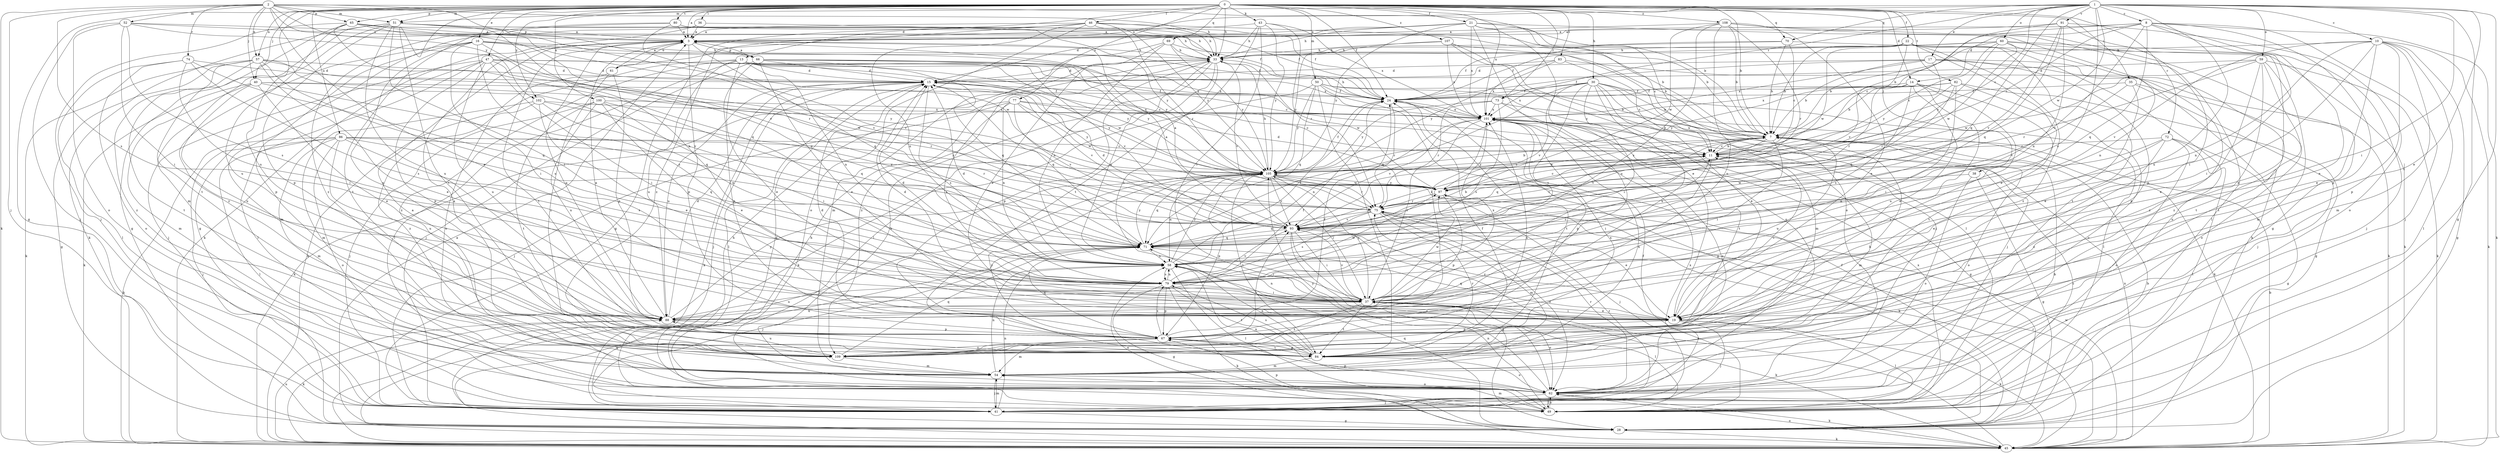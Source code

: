 strict digraph  {
0;
1;
2;
3;
7;
8;
10;
11;
13;
14;
15;
16;
17;
19;
21;
22;
24;
28;
30;
33;
35;
36;
37;
38;
40;
41;
43;
45;
46;
47;
49;
50;
51;
52;
54;
57;
58;
59;
60;
61;
62;
65;
66;
67;
69;
70;
71;
72;
73;
74;
75;
77;
79;
80;
82;
83;
84;
86;
88;
91;
93;
97;
100;
101;
102;
105;
107;
108;
109;
0 -> 3  [label=a];
0 -> 7  [label=b];
0 -> 13  [label=d];
0 -> 14  [label=d];
0 -> 16  [label=e];
0 -> 21  [label=f];
0 -> 22  [label=f];
0 -> 24  [label=f];
0 -> 28  [label=g];
0 -> 30  [label=h];
0 -> 33  [label=h];
0 -> 35  [label=i];
0 -> 36  [label=i];
0 -> 38  [label=j];
0 -> 40  [label=j];
0 -> 43  [label=k];
0 -> 46  [label=l];
0 -> 47  [label=l];
0 -> 50  [label=m];
0 -> 51  [label=m];
0 -> 57  [label=n];
0 -> 65  [label=p];
0 -> 69  [label=q];
0 -> 70  [label=q];
0 -> 72  [label=r];
0 -> 73  [label=r];
0 -> 77  [label=s];
0 -> 80  [label=t];
0 -> 82  [label=t];
0 -> 83  [label=t];
0 -> 84  [label=t];
0 -> 86  [label=u];
0 -> 88  [label=u];
0 -> 100  [label=x];
0 -> 101  [label=x];
0 -> 102  [label=y];
0 -> 107  [label=z];
0 -> 108  [label=z];
1 -> 8  [label=c];
1 -> 10  [label=c];
1 -> 11  [label=c];
1 -> 17  [label=e];
1 -> 19  [label=e];
1 -> 28  [label=g];
1 -> 37  [label=i];
1 -> 49  [label=l];
1 -> 51  [label=m];
1 -> 59  [label=o];
1 -> 60  [label=o];
1 -> 61  [label=o];
1 -> 70  [label=q];
1 -> 71  [label=q];
1 -> 73  [label=r];
1 -> 79  [label=s];
1 -> 88  [label=u];
1 -> 91  [label=v];
1 -> 97  [label=w];
2 -> 7  [label=b];
2 -> 19  [label=e];
2 -> 33  [label=h];
2 -> 40  [label=j];
2 -> 41  [label=j];
2 -> 45  [label=k];
2 -> 51  [label=m];
2 -> 52  [label=m];
2 -> 57  [label=n];
2 -> 65  [label=p];
2 -> 66  [label=p];
2 -> 74  [label=r];
2 -> 79  [label=s];
2 -> 93  [label=v];
2 -> 102  [label=y];
3 -> 33  [label=h];
3 -> 61  [label=o];
3 -> 66  [label=p];
3 -> 67  [label=p];
3 -> 71  [label=q];
3 -> 84  [label=t];
3 -> 88  [label=u];
7 -> 11  [label=c];
7 -> 37  [label=i];
7 -> 62  [label=o];
7 -> 71  [label=q];
7 -> 88  [label=u];
7 -> 93  [label=v];
7 -> 97  [label=w];
7 -> 101  [label=x];
8 -> 3  [label=a];
8 -> 7  [label=b];
8 -> 11  [label=c];
8 -> 14  [label=d];
8 -> 19  [label=e];
8 -> 37  [label=i];
8 -> 41  [label=j];
8 -> 45  [label=k];
8 -> 67  [label=p];
8 -> 71  [label=q];
8 -> 93  [label=v];
10 -> 19  [label=e];
10 -> 28  [label=g];
10 -> 33  [label=h];
10 -> 37  [label=i];
10 -> 45  [label=k];
10 -> 49  [label=l];
10 -> 54  [label=m];
10 -> 58  [label=n];
10 -> 67  [label=p];
10 -> 93  [label=v];
11 -> 7  [label=b];
11 -> 37  [label=i];
11 -> 54  [label=m];
11 -> 93  [label=v];
11 -> 105  [label=y];
13 -> 11  [label=c];
13 -> 15  [label=d];
13 -> 19  [label=e];
13 -> 45  [label=k];
13 -> 49  [label=l];
13 -> 58  [label=n];
13 -> 88  [label=u];
13 -> 97  [label=w];
13 -> 101  [label=x];
13 -> 105  [label=y];
13 -> 109  [label=z];
14 -> 7  [label=b];
14 -> 19  [label=e];
14 -> 24  [label=f];
14 -> 75  [label=r];
14 -> 79  [label=s];
14 -> 84  [label=t];
14 -> 88  [label=u];
14 -> 109  [label=z];
15 -> 24  [label=f];
15 -> 41  [label=j];
15 -> 45  [label=k];
15 -> 49  [label=l];
15 -> 71  [label=q];
15 -> 79  [label=s];
15 -> 88  [label=u];
15 -> 93  [label=v];
15 -> 105  [label=y];
16 -> 24  [label=f];
16 -> 33  [label=h];
16 -> 37  [label=i];
16 -> 67  [label=p];
16 -> 71  [label=q];
16 -> 79  [label=s];
16 -> 88  [label=u];
16 -> 105  [label=y];
16 -> 109  [label=z];
17 -> 7  [label=b];
17 -> 15  [label=d];
17 -> 24  [label=f];
17 -> 67  [label=p];
17 -> 84  [label=t];
17 -> 101  [label=x];
17 -> 105  [label=y];
17 -> 109  [label=z];
19 -> 11  [label=c];
19 -> 37  [label=i];
19 -> 41  [label=j];
19 -> 45  [label=k];
19 -> 49  [label=l];
19 -> 67  [label=p];
19 -> 71  [label=q];
19 -> 93  [label=v];
21 -> 3  [label=a];
21 -> 11  [label=c];
21 -> 15  [label=d];
21 -> 19  [label=e];
21 -> 33  [label=h];
21 -> 45  [label=k];
21 -> 62  [label=o];
21 -> 88  [label=u];
21 -> 101  [label=x];
21 -> 105  [label=y];
22 -> 7  [label=b];
22 -> 19  [label=e];
22 -> 33  [label=h];
22 -> 62  [label=o];
22 -> 84  [label=t];
22 -> 93  [label=v];
22 -> 97  [label=w];
22 -> 109  [label=z];
24 -> 33  [label=h];
24 -> 75  [label=r];
24 -> 84  [label=t];
24 -> 101  [label=x];
28 -> 3  [label=a];
28 -> 7  [label=b];
28 -> 24  [label=f];
28 -> 45  [label=k];
28 -> 58  [label=n];
28 -> 71  [label=q];
30 -> 7  [label=b];
30 -> 19  [label=e];
30 -> 24  [label=f];
30 -> 37  [label=i];
30 -> 41  [label=j];
30 -> 49  [label=l];
30 -> 54  [label=m];
30 -> 71  [label=q];
30 -> 79  [label=s];
30 -> 88  [label=u];
30 -> 93  [label=v];
30 -> 101  [label=x];
33 -> 15  [label=d];
33 -> 37  [label=i];
33 -> 49  [label=l];
33 -> 58  [label=n];
33 -> 67  [label=p];
33 -> 93  [label=v];
33 -> 97  [label=w];
33 -> 109  [label=z];
35 -> 19  [label=e];
35 -> 24  [label=f];
35 -> 41  [label=j];
35 -> 62  [label=o];
35 -> 93  [label=v];
36 -> 3  [label=a];
36 -> 28  [label=g];
36 -> 33  [label=h];
36 -> 45  [label=k];
37 -> 15  [label=d];
37 -> 19  [label=e];
37 -> 45  [label=k];
37 -> 49  [label=l];
37 -> 58  [label=n];
37 -> 62  [label=o];
37 -> 84  [label=t];
37 -> 88  [label=u];
37 -> 93  [label=v];
37 -> 97  [label=w];
37 -> 101  [label=x];
37 -> 105  [label=y];
37 -> 109  [label=z];
38 -> 28  [label=g];
38 -> 62  [label=o];
38 -> 97  [label=w];
40 -> 19  [label=e];
40 -> 24  [label=f];
40 -> 45  [label=k];
40 -> 54  [label=m];
40 -> 71  [label=q];
40 -> 75  [label=r];
40 -> 88  [label=u];
41 -> 7  [label=b];
41 -> 28  [label=g];
41 -> 33  [label=h];
41 -> 54  [label=m];
41 -> 58  [label=n];
41 -> 75  [label=r];
41 -> 101  [label=x];
43 -> 3  [label=a];
43 -> 33  [label=h];
43 -> 37  [label=i];
43 -> 75  [label=r];
43 -> 84  [label=t];
43 -> 101  [label=x];
43 -> 105  [label=y];
45 -> 7  [label=b];
45 -> 62  [label=o];
45 -> 71  [label=q];
45 -> 75  [label=r];
45 -> 88  [label=u];
45 -> 93  [label=v];
45 -> 97  [label=w];
45 -> 101  [label=x];
46 -> 3  [label=a];
46 -> 7  [label=b];
46 -> 28  [label=g];
46 -> 33  [label=h];
46 -> 58  [label=n];
46 -> 62  [label=o];
46 -> 75  [label=r];
46 -> 105  [label=y];
46 -> 109  [label=z];
47 -> 11  [label=c];
47 -> 15  [label=d];
47 -> 37  [label=i];
47 -> 41  [label=j];
47 -> 49  [label=l];
47 -> 54  [label=m];
47 -> 67  [label=p];
47 -> 88  [label=u];
47 -> 97  [label=w];
47 -> 101  [label=x];
49 -> 11  [label=c];
49 -> 24  [label=f];
49 -> 33  [label=h];
49 -> 54  [label=m];
49 -> 58  [label=n];
49 -> 62  [label=o];
49 -> 67  [label=p];
49 -> 101  [label=x];
50 -> 7  [label=b];
50 -> 11  [label=c];
50 -> 24  [label=f];
50 -> 28  [label=g];
50 -> 45  [label=k];
50 -> 71  [label=q];
50 -> 84  [label=t];
50 -> 105  [label=y];
51 -> 3  [label=a];
51 -> 7  [label=b];
51 -> 24  [label=f];
51 -> 28  [label=g];
51 -> 37  [label=i];
51 -> 45  [label=k];
51 -> 54  [label=m];
51 -> 58  [label=n];
51 -> 67  [label=p];
51 -> 88  [label=u];
52 -> 3  [label=a];
52 -> 33  [label=h];
52 -> 37  [label=i];
52 -> 41  [label=j];
52 -> 62  [label=o];
52 -> 75  [label=r];
52 -> 79  [label=s];
54 -> 3  [label=a];
54 -> 41  [label=j];
54 -> 58  [label=n];
54 -> 62  [label=o];
54 -> 101  [label=x];
57 -> 15  [label=d];
57 -> 19  [label=e];
57 -> 28  [label=g];
57 -> 45  [label=k];
57 -> 79  [label=s];
57 -> 84  [label=t];
57 -> 93  [label=v];
57 -> 105  [label=y];
57 -> 109  [label=z];
58 -> 15  [label=d];
58 -> 24  [label=f];
58 -> 49  [label=l];
58 -> 79  [label=s];
58 -> 105  [label=y];
59 -> 15  [label=d];
59 -> 19  [label=e];
59 -> 45  [label=k];
59 -> 54  [label=m];
59 -> 75  [label=r];
59 -> 84  [label=t];
59 -> 97  [label=w];
59 -> 109  [label=z];
60 -> 7  [label=b];
60 -> 11  [label=c];
60 -> 19  [label=e];
60 -> 24  [label=f];
60 -> 33  [label=h];
60 -> 41  [label=j];
60 -> 58  [label=n];
60 -> 97  [label=w];
60 -> 105  [label=y];
61 -> 3  [label=a];
61 -> 62  [label=o];
61 -> 67  [label=p];
61 -> 109  [label=z];
62 -> 15  [label=d];
62 -> 33  [label=h];
62 -> 41  [label=j];
62 -> 45  [label=k];
62 -> 49  [label=l];
62 -> 58  [label=n];
62 -> 67  [label=p];
62 -> 75  [label=r];
62 -> 105  [label=y];
65 -> 3  [label=a];
65 -> 24  [label=f];
65 -> 41  [label=j];
65 -> 71  [label=q];
65 -> 84  [label=t];
65 -> 88  [label=u];
65 -> 93  [label=v];
65 -> 97  [label=w];
66 -> 3  [label=a];
66 -> 15  [label=d];
66 -> 19  [label=e];
66 -> 41  [label=j];
66 -> 67  [label=p];
66 -> 71  [label=q];
66 -> 93  [label=v];
66 -> 101  [label=x];
66 -> 105  [label=y];
67 -> 15  [label=d];
67 -> 24  [label=f];
67 -> 54  [label=m];
67 -> 71  [label=q];
67 -> 79  [label=s];
67 -> 84  [label=t];
67 -> 109  [label=z];
69 -> 7  [label=b];
69 -> 19  [label=e];
69 -> 33  [label=h];
69 -> 54  [label=m];
69 -> 58  [label=n];
69 -> 105  [label=y];
70 -> 7  [label=b];
70 -> 11  [label=c];
70 -> 24  [label=f];
70 -> 33  [label=h];
70 -> 45  [label=k];
71 -> 7  [label=b];
71 -> 37  [label=i];
71 -> 41  [label=j];
71 -> 58  [label=n];
71 -> 105  [label=y];
72 -> 11  [label=c];
72 -> 19  [label=e];
72 -> 28  [label=g];
72 -> 49  [label=l];
72 -> 58  [label=n];
72 -> 62  [label=o];
72 -> 109  [label=z];
73 -> 45  [label=k];
73 -> 75  [label=r];
73 -> 79  [label=s];
73 -> 84  [label=t];
73 -> 101  [label=x];
73 -> 105  [label=y];
74 -> 15  [label=d];
74 -> 37  [label=i];
74 -> 49  [label=l];
74 -> 62  [label=o];
74 -> 71  [label=q];
74 -> 79  [label=s];
75 -> 3  [label=a];
75 -> 19  [label=e];
75 -> 54  [label=m];
75 -> 62  [label=o];
75 -> 71  [label=q];
75 -> 79  [label=s];
75 -> 93  [label=v];
77 -> 11  [label=c];
77 -> 41  [label=j];
77 -> 45  [label=k];
77 -> 58  [label=n];
77 -> 79  [label=s];
77 -> 93  [label=v];
77 -> 97  [label=w];
77 -> 101  [label=x];
77 -> 105  [label=y];
79 -> 11  [label=c];
79 -> 15  [label=d];
79 -> 28  [label=g];
79 -> 37  [label=i];
79 -> 45  [label=k];
79 -> 58  [label=n];
79 -> 67  [label=p];
79 -> 84  [label=t];
79 -> 88  [label=u];
79 -> 93  [label=v];
79 -> 97  [label=w];
80 -> 3  [label=a];
80 -> 24  [label=f];
80 -> 84  [label=t];
80 -> 93  [label=v];
80 -> 105  [label=y];
80 -> 109  [label=z];
82 -> 24  [label=f];
82 -> 28  [label=g];
82 -> 37  [label=i];
82 -> 62  [label=o];
82 -> 71  [label=q];
82 -> 75  [label=r];
82 -> 101  [label=x];
82 -> 105  [label=y];
83 -> 11  [label=c];
83 -> 15  [label=d];
83 -> 45  [label=k];
83 -> 101  [label=x];
83 -> 105  [label=y];
84 -> 7  [label=b];
84 -> 24  [label=f];
84 -> 54  [label=m];
84 -> 58  [label=n];
84 -> 62  [label=o];
84 -> 67  [label=p];
84 -> 75  [label=r];
84 -> 79  [label=s];
84 -> 101  [label=x];
84 -> 105  [label=y];
86 -> 11  [label=c];
86 -> 41  [label=j];
86 -> 45  [label=k];
86 -> 49  [label=l];
86 -> 54  [label=m];
86 -> 62  [label=o];
86 -> 71  [label=q];
86 -> 75  [label=r];
86 -> 79  [label=s];
86 -> 88  [label=u];
86 -> 105  [label=y];
88 -> 3  [label=a];
88 -> 15  [label=d];
88 -> 24  [label=f];
88 -> 45  [label=k];
88 -> 67  [label=p];
88 -> 105  [label=y];
91 -> 3  [label=a];
91 -> 11  [label=c];
91 -> 58  [label=n];
91 -> 62  [label=o];
91 -> 67  [label=p];
91 -> 71  [label=q];
91 -> 93  [label=v];
93 -> 3  [label=a];
93 -> 11  [label=c];
93 -> 15  [label=d];
93 -> 28  [label=g];
93 -> 37  [label=i];
93 -> 62  [label=o];
93 -> 71  [label=q];
97 -> 11  [label=c];
97 -> 15  [label=d];
97 -> 41  [label=j];
97 -> 67  [label=p];
97 -> 75  [label=r];
97 -> 105  [label=y];
100 -> 19  [label=e];
100 -> 37  [label=i];
100 -> 41  [label=j];
100 -> 71  [label=q];
100 -> 84  [label=t];
100 -> 88  [label=u];
100 -> 101  [label=x];
101 -> 7  [label=b];
101 -> 28  [label=g];
101 -> 37  [label=i];
101 -> 58  [label=n];
101 -> 62  [label=o];
101 -> 67  [label=p];
101 -> 93  [label=v];
101 -> 109  [label=z];
102 -> 19  [label=e];
102 -> 54  [label=m];
102 -> 58  [label=n];
102 -> 93  [label=v];
102 -> 101  [label=x];
102 -> 109  [label=z];
105 -> 7  [label=b];
105 -> 11  [label=c];
105 -> 24  [label=f];
105 -> 33  [label=h];
105 -> 37  [label=i];
105 -> 41  [label=j];
105 -> 45  [label=k];
105 -> 58  [label=n];
105 -> 67  [label=p];
105 -> 71  [label=q];
105 -> 75  [label=r];
105 -> 84  [label=t];
105 -> 93  [label=v];
105 -> 97  [label=w];
107 -> 33  [label=h];
107 -> 41  [label=j];
107 -> 49  [label=l];
107 -> 62  [label=o];
107 -> 101  [label=x];
107 -> 105  [label=y];
108 -> 3  [label=a];
108 -> 7  [label=b];
108 -> 19  [label=e];
108 -> 28  [label=g];
108 -> 49  [label=l];
108 -> 75  [label=r];
108 -> 79  [label=s];
108 -> 88  [label=u];
108 -> 97  [label=w];
109 -> 3  [label=a];
109 -> 54  [label=m];
109 -> 71  [label=q];
109 -> 88  [label=u];
109 -> 93  [label=v];
109 -> 101  [label=x];
}
